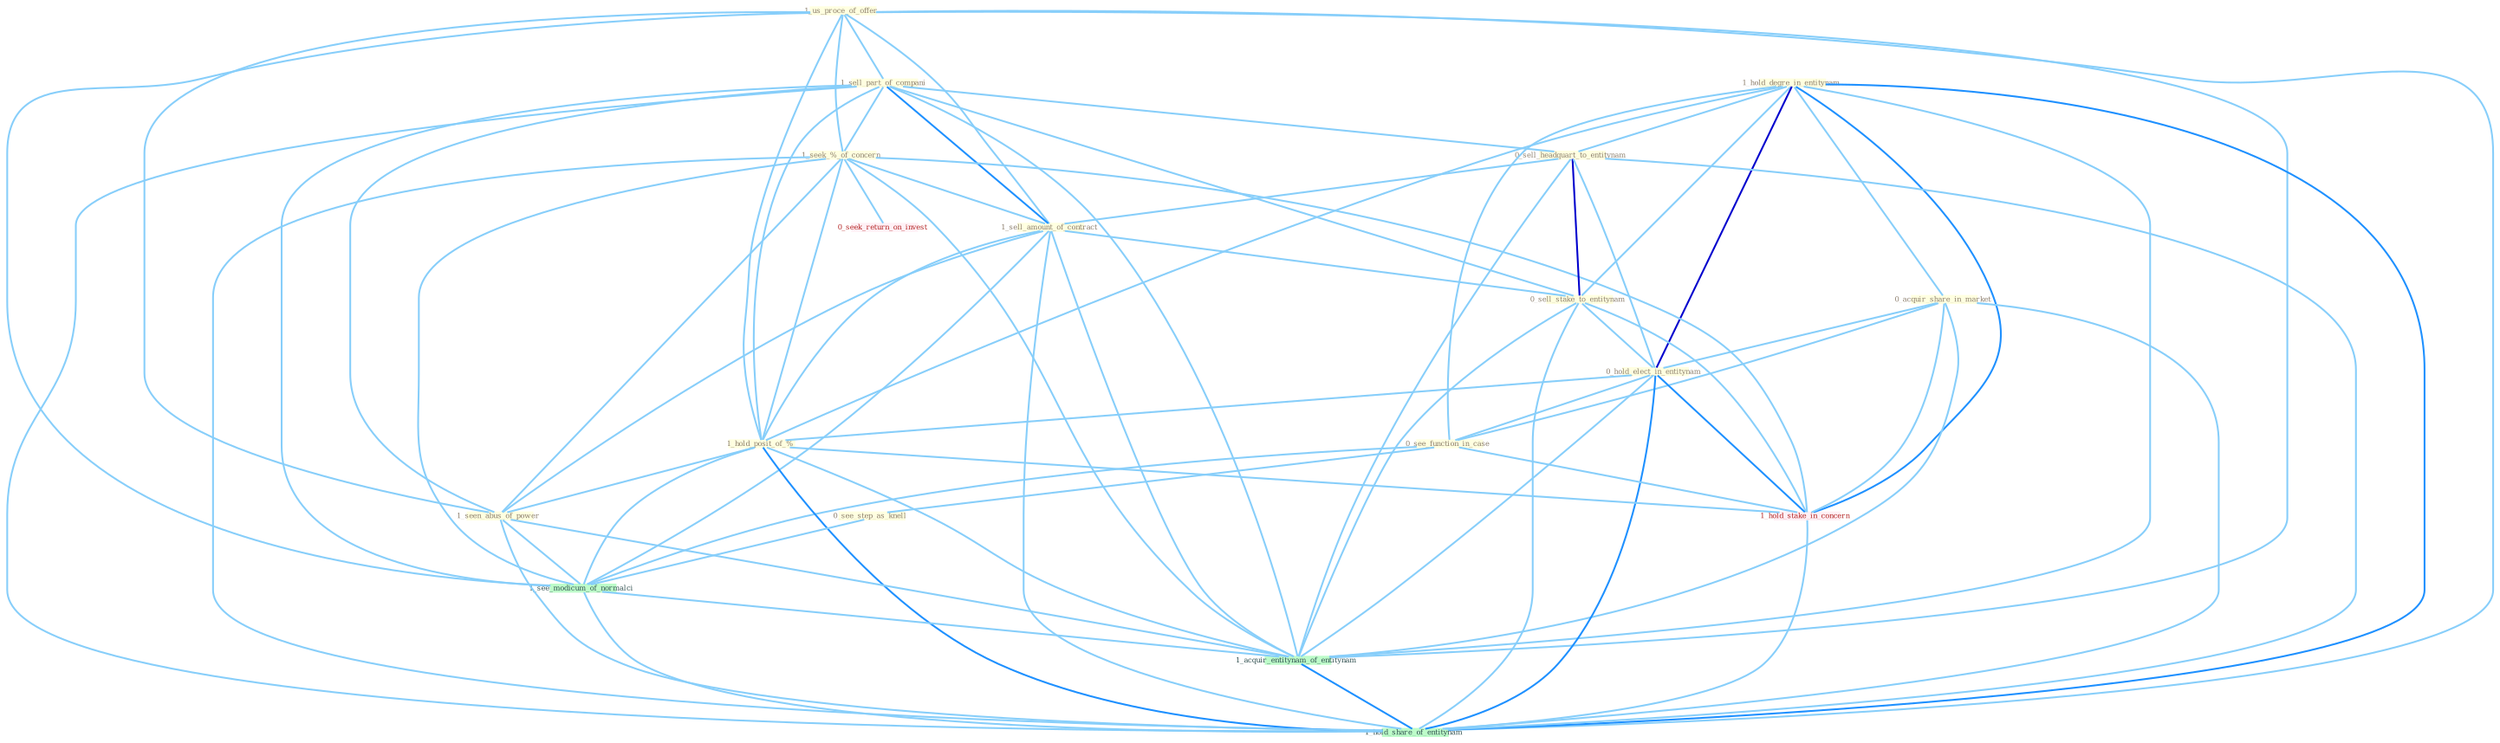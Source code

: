 Graph G{ 
    node
    [shape=polygon,style=filled,width=.5,height=.06,color="#BDFCC9",fixedsize=true,fontsize=4,
    fontcolor="#2f4f4f"];
    {node
    [color="#ffffe0", fontcolor="#8b7d6b"] "1_us_proce_of_offer " "1_sell_part_of_compani " "1_hold_degre_in_entitynam " "1_seek_%_of_concern " "0_sell_headquart_to_entitynam " "1_sell_amount_of_contract " "0_sell_stake_to_entitynam " "0_acquir_share_in_market " "0_hold_elect_in_entitynam " "0_see_function_in_case " "1_hold_posit_of_% " "0_see_step_as_knell " "1_seen_abus_of_power "}
{node [color="#fff0f5", fontcolor="#b22222"] "1_hold_stake_in_concern " "0_seek_return_on_invest "}
edge [color="#B0E2FF"];

	"1_us_proce_of_offer " -- "1_sell_part_of_compani " [w="1", color="#87cefa" ];
	"1_us_proce_of_offer " -- "1_seek_%_of_concern " [w="1", color="#87cefa" ];
	"1_us_proce_of_offer " -- "1_sell_amount_of_contract " [w="1", color="#87cefa" ];
	"1_us_proce_of_offer " -- "1_hold_posit_of_% " [w="1", color="#87cefa" ];
	"1_us_proce_of_offer " -- "1_seen_abus_of_power " [w="1", color="#87cefa" ];
	"1_us_proce_of_offer " -- "1_see_modicum_of_normalci " [w="1", color="#87cefa" ];
	"1_us_proce_of_offer " -- "1_acquir_entitynam_of_entitynam " [w="1", color="#87cefa" ];
	"1_us_proce_of_offer " -- "1_hold_share_of_entitynam " [w="1", color="#87cefa" ];
	"1_sell_part_of_compani " -- "1_seek_%_of_concern " [w="1", color="#87cefa" ];
	"1_sell_part_of_compani " -- "0_sell_headquart_to_entitynam " [w="1", color="#87cefa" ];
	"1_sell_part_of_compani " -- "1_sell_amount_of_contract " [w="2", color="#1e90ff" , len=0.8];
	"1_sell_part_of_compani " -- "0_sell_stake_to_entitynam " [w="1", color="#87cefa" ];
	"1_sell_part_of_compani " -- "1_hold_posit_of_% " [w="1", color="#87cefa" ];
	"1_sell_part_of_compani " -- "1_seen_abus_of_power " [w="1", color="#87cefa" ];
	"1_sell_part_of_compani " -- "1_see_modicum_of_normalci " [w="1", color="#87cefa" ];
	"1_sell_part_of_compani " -- "1_acquir_entitynam_of_entitynam " [w="1", color="#87cefa" ];
	"1_sell_part_of_compani " -- "1_hold_share_of_entitynam " [w="1", color="#87cefa" ];
	"1_hold_degre_in_entitynam " -- "0_sell_headquart_to_entitynam " [w="1", color="#87cefa" ];
	"1_hold_degre_in_entitynam " -- "0_sell_stake_to_entitynam " [w="1", color="#87cefa" ];
	"1_hold_degre_in_entitynam " -- "0_acquir_share_in_market " [w="1", color="#87cefa" ];
	"1_hold_degre_in_entitynam " -- "0_hold_elect_in_entitynam " [w="3", color="#0000cd" , len=0.6];
	"1_hold_degre_in_entitynam " -- "0_see_function_in_case " [w="1", color="#87cefa" ];
	"1_hold_degre_in_entitynam " -- "1_hold_posit_of_% " [w="1", color="#87cefa" ];
	"1_hold_degre_in_entitynam " -- "1_hold_stake_in_concern " [w="2", color="#1e90ff" , len=0.8];
	"1_hold_degre_in_entitynam " -- "1_acquir_entitynam_of_entitynam " [w="1", color="#87cefa" ];
	"1_hold_degre_in_entitynam " -- "1_hold_share_of_entitynam " [w="2", color="#1e90ff" , len=0.8];
	"1_seek_%_of_concern " -- "1_sell_amount_of_contract " [w="1", color="#87cefa" ];
	"1_seek_%_of_concern " -- "1_hold_posit_of_% " [w="1", color="#87cefa" ];
	"1_seek_%_of_concern " -- "1_seen_abus_of_power " [w="1", color="#87cefa" ];
	"1_seek_%_of_concern " -- "1_hold_stake_in_concern " [w="1", color="#87cefa" ];
	"1_seek_%_of_concern " -- "0_seek_return_on_invest " [w="1", color="#87cefa" ];
	"1_seek_%_of_concern " -- "1_see_modicum_of_normalci " [w="1", color="#87cefa" ];
	"1_seek_%_of_concern " -- "1_acquir_entitynam_of_entitynam " [w="1", color="#87cefa" ];
	"1_seek_%_of_concern " -- "1_hold_share_of_entitynam " [w="1", color="#87cefa" ];
	"0_sell_headquart_to_entitynam " -- "1_sell_amount_of_contract " [w="1", color="#87cefa" ];
	"0_sell_headquart_to_entitynam " -- "0_sell_stake_to_entitynam " [w="3", color="#0000cd" , len=0.6];
	"0_sell_headquart_to_entitynam " -- "0_hold_elect_in_entitynam " [w="1", color="#87cefa" ];
	"0_sell_headquart_to_entitynam " -- "1_acquir_entitynam_of_entitynam " [w="1", color="#87cefa" ];
	"0_sell_headquart_to_entitynam " -- "1_hold_share_of_entitynam " [w="1", color="#87cefa" ];
	"1_sell_amount_of_contract " -- "0_sell_stake_to_entitynam " [w="1", color="#87cefa" ];
	"1_sell_amount_of_contract " -- "1_hold_posit_of_% " [w="1", color="#87cefa" ];
	"1_sell_amount_of_contract " -- "1_seen_abus_of_power " [w="1", color="#87cefa" ];
	"1_sell_amount_of_contract " -- "1_see_modicum_of_normalci " [w="1", color="#87cefa" ];
	"1_sell_amount_of_contract " -- "1_acquir_entitynam_of_entitynam " [w="1", color="#87cefa" ];
	"1_sell_amount_of_contract " -- "1_hold_share_of_entitynam " [w="1", color="#87cefa" ];
	"0_sell_stake_to_entitynam " -- "0_hold_elect_in_entitynam " [w="1", color="#87cefa" ];
	"0_sell_stake_to_entitynam " -- "1_hold_stake_in_concern " [w="1", color="#87cefa" ];
	"0_sell_stake_to_entitynam " -- "1_acquir_entitynam_of_entitynam " [w="1", color="#87cefa" ];
	"0_sell_stake_to_entitynam " -- "1_hold_share_of_entitynam " [w="1", color="#87cefa" ];
	"0_acquir_share_in_market " -- "0_hold_elect_in_entitynam " [w="1", color="#87cefa" ];
	"0_acquir_share_in_market " -- "0_see_function_in_case " [w="1", color="#87cefa" ];
	"0_acquir_share_in_market " -- "1_hold_stake_in_concern " [w="1", color="#87cefa" ];
	"0_acquir_share_in_market " -- "1_acquir_entitynam_of_entitynam " [w="1", color="#87cefa" ];
	"0_acquir_share_in_market " -- "1_hold_share_of_entitynam " [w="1", color="#87cefa" ];
	"0_hold_elect_in_entitynam " -- "0_see_function_in_case " [w="1", color="#87cefa" ];
	"0_hold_elect_in_entitynam " -- "1_hold_posit_of_% " [w="1", color="#87cefa" ];
	"0_hold_elect_in_entitynam " -- "1_hold_stake_in_concern " [w="2", color="#1e90ff" , len=0.8];
	"0_hold_elect_in_entitynam " -- "1_acquir_entitynam_of_entitynam " [w="1", color="#87cefa" ];
	"0_hold_elect_in_entitynam " -- "1_hold_share_of_entitynam " [w="2", color="#1e90ff" , len=0.8];
	"0_see_function_in_case " -- "0_see_step_as_knell " [w="1", color="#87cefa" ];
	"0_see_function_in_case " -- "1_hold_stake_in_concern " [w="1", color="#87cefa" ];
	"0_see_function_in_case " -- "1_see_modicum_of_normalci " [w="1", color="#87cefa" ];
	"1_hold_posit_of_% " -- "1_seen_abus_of_power " [w="1", color="#87cefa" ];
	"1_hold_posit_of_% " -- "1_hold_stake_in_concern " [w="1", color="#87cefa" ];
	"1_hold_posit_of_% " -- "1_see_modicum_of_normalci " [w="1", color="#87cefa" ];
	"1_hold_posit_of_% " -- "1_acquir_entitynam_of_entitynam " [w="1", color="#87cefa" ];
	"1_hold_posit_of_% " -- "1_hold_share_of_entitynam " [w="2", color="#1e90ff" , len=0.8];
	"0_see_step_as_knell " -- "1_see_modicum_of_normalci " [w="1", color="#87cefa" ];
	"1_seen_abus_of_power " -- "1_see_modicum_of_normalci " [w="1", color="#87cefa" ];
	"1_seen_abus_of_power " -- "1_acquir_entitynam_of_entitynam " [w="1", color="#87cefa" ];
	"1_seen_abus_of_power " -- "1_hold_share_of_entitynam " [w="1", color="#87cefa" ];
	"1_hold_stake_in_concern " -- "1_hold_share_of_entitynam " [w="1", color="#87cefa" ];
	"1_see_modicum_of_normalci " -- "1_acquir_entitynam_of_entitynam " [w="1", color="#87cefa" ];
	"1_see_modicum_of_normalci " -- "1_hold_share_of_entitynam " [w="1", color="#87cefa" ];
	"1_acquir_entitynam_of_entitynam " -- "1_hold_share_of_entitynam " [w="2", color="#1e90ff" , len=0.8];
}